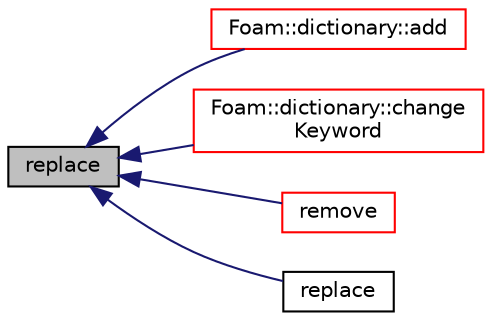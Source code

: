 digraph "replace"
{
  bgcolor="transparent";
  edge [fontname="Helvetica",fontsize="10",labelfontname="Helvetica",labelfontsize="10"];
  node [fontname="Helvetica",fontsize="10",shape=record];
  rankdir="LR";
  Node1 [label="replace",height=0.2,width=0.4,color="black", fillcolor="grey75", style="filled", fontcolor="black"];
  Node1 -> Node2 [dir="back",color="midnightblue",fontsize="10",style="solid",fontname="Helvetica"];
  Node2 [label="Foam::dictionary::add",height=0.2,width=0.4,color="red",URL="$a00526.html#ac2ddcab42322c8d8af5e5830ab4d431b",tooltip="Add a new entry. "];
  Node1 -> Node3 [dir="back",color="midnightblue",fontsize="10",style="solid",fontname="Helvetica"];
  Node3 [label="Foam::dictionary::change\lKeyword",height=0.2,width=0.4,color="red",URL="$a00526.html#a6ced7250af2093b404dd4ec1058ec44d",tooltip="Change the keyword for an entry,. "];
  Node1 -> Node4 [dir="back",color="midnightblue",fontsize="10",style="solid",fontname="Helvetica"];
  Node4 [label="remove",height=0.2,width=0.4,color="red",URL="$a00574.html#a261132ea9ca45a3412fc3388d66a99a0",tooltip="Remove and return element. "];
  Node1 -> Node5 [dir="back",color="midnightblue",fontsize="10",style="solid",fontname="Helvetica"];
  Node5 [label="replace",height=0.2,width=0.4,color="black",URL="$a00574.html#ab105b26525e5066cf7f23792773f8923",tooltip="Replace oldIter with newLink and return element. "];
}
